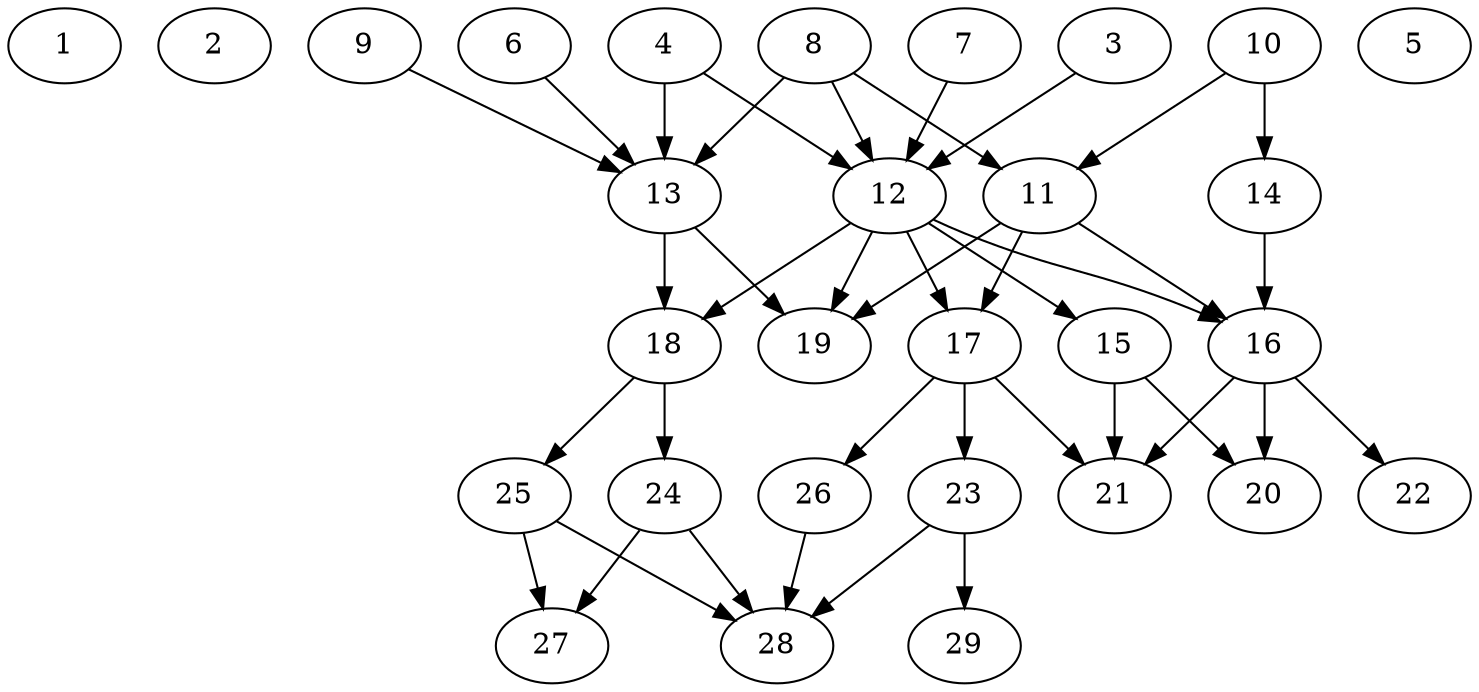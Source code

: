 // DAG (tier=2-normal, mode=data, n=29, ccr=0.401, fat=0.605, density=0.587, regular=0.411, jump=0.133, mindata=2097152, maxdata=16777216)
// DAG automatically generated by daggen at Sun Aug 24 16:33:33 2025
// /home/ermia/Project/Environments/daggen/bin/daggen --dot --ccr 0.401 --fat 0.605 --regular 0.411 --density 0.587 --jump 0.133 --mindata 2097152 --maxdata 16777216 -n 29 
digraph G {
  1 [size="328859181562808384", alpha="0.06", expect_size="164429590781404192"]
  2 [size="48349712420712056", alpha="0.10", expect_size="24174856210356028"]
  3 [size="1931225675183745536", alpha="0.08", expect_size="965612837591872768"]
  3 -> 12 [size ="847607635116032"]
  4 [size="1392484140497080832", alpha="0.07", expect_size="696242070248540416"]
  4 -> 12 [size ="526054313689088"]
  4 -> 13 [size ="526054313689088"]
  5 [size="9228764517251350", alpha="0.14", expect_size="4614382258625675"]
  6 [size="1164392427884847360", alpha="0.15", expect_size="582196213942423680"]
  6 -> 13 [size ="632163494002688"]
  7 [size="80286554742843792", alpha="0.19", expect_size="40143277371421896"]
  7 -> 12 [size ="1417892864196608"]
  8 [size="72604400523543576576", alpha="0.06", expect_size="36302200261771788288"]
  8 -> 11 [size ="139229719953408"]
  8 -> 12 [size ="139229719953408"]
  8 -> 13 [size ="139229719953408"]
  9 [size="2788565743948093", alpha="0.14", expect_size="1394282871974046"]
  9 -> 13 [size ="74144632799232"]
  10 [size="120837478462781390848", alpha="0.15", expect_size="60418739231390695424"]
  10 -> 11 [size ="195534962819072"]
  10 -> 14 [size ="195534962819072"]
  11 [size="2946937435150374912", alpha="0.01", expect_size="1473468717575187456"]
  11 -> 16 [size ="1099383315628032"]
  11 -> 17 [size ="1099383315628032"]
  11 -> 19 [size ="1099383315628032"]
  12 [size="2353027594734069088256", alpha="0.18", expect_size="1176513797367034544128"]
  12 -> 15 [size ="1415276625133568"]
  12 -> 16 [size ="1415276625133568"]
  12 -> 17 [size ="1415276625133568"]
  12 -> 18 [size ="1415276625133568"]
  12 -> 19 [size ="1415276625133568"]
  13 [size="1958652591348568", alpha="0.09", expect_size="979326295674284"]
  13 -> 18 [size ="38993068556288"]
  13 -> 19 [size ="38993068556288"]
  14 [size="321209708457364553728", alpha="0.02", expect_size="160604854228682276864"]
  14 -> 16 [size ="375216932913152"]
  15 [size="8890415379935330", alpha="0.06", expect_size="4445207689967665"]
  15 -> 20 [size ="164848637837312"]
  15 -> 21 [size ="164848637837312"]
  16 [size="1945574260932794", alpha="0.02", expect_size="972787130466397"]
  16 -> 20 [size ="56271621324800"]
  16 -> 21 [size ="56271621324800"]
  16 -> 22 [size ="56271621324800"]
  17 [size="26787402255379192", alpha="0.04", expect_size="13393701127689596"]
  17 -> 21 [size ="36817810227200"]
  17 -> 23 [size ="36817810227200"]
  17 -> 26 [size ="36817810227200"]
  18 [size="775936334082869", alpha="0.15", expect_size="387968167041434"]
  18 -> 24 [size ="94478677311488"]
  18 -> 25 [size ="94478677311488"]
  19 [size="22741582751386248", alpha="0.13", expect_size="11370791375693124"]
  20 [size="119267533044456620032", alpha="0.04", expect_size="59633766522228310016"]
  21 [size="4466013620560285663232", alpha="0.06", expect_size="2233006810280142831616"]
  22 [size="1745633219287933440", alpha="0.13", expect_size="872816609643966720"]
  23 [size="39616447607236448", alpha="0.15", expect_size="19808223803618224"]
  23 -> 28 [size ="1206751894437888"]
  23 -> 29 [size ="1206751894437888"]
  24 [size="3532410365186534400", alpha="0.18", expect_size="1766205182593267200"]
  24 -> 27 [size ="1939889499144192"]
  24 -> 28 [size ="1939889499144192"]
  25 [size="2569990851022684160", alpha="0.16", expect_size="1284995425511342080"]
  25 -> 27 [size ="1235291524300800"]
  25 -> 28 [size ="1235291524300800"]
  26 [size="12768448772380198", alpha="0.11", expect_size="6384224386190099"]
  26 -> 28 [size ="1081403273904128"]
  27 [size="79608220204058804224", alpha="0.07", expect_size="39804110102029402112"]
  28 [size="1190131721016889573376", alpha="0.11", expect_size="595065860508444786688"]
  29 [size="1851508794867977728", alpha="0.08", expect_size="925754397433988864"]
}